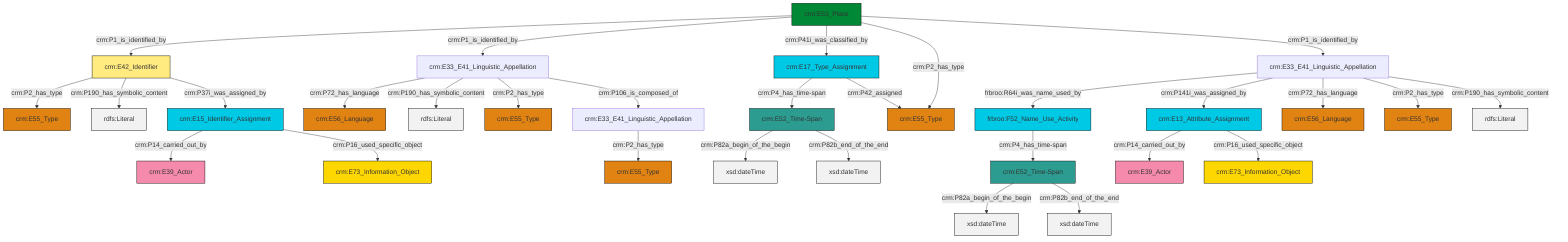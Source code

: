 graph TD
classDef Literal fill:#f2f2f2,stroke:#000000;
classDef CRM_Entity fill:#FFFFFF,stroke:#000000;
classDef Temporal_Entity fill:#00C9E6, stroke:#000000;
classDef Type fill:#E18312, stroke:#000000;
classDef Time-Span fill:#2C9C91, stroke:#000000;
classDef Appellation fill:#FFEB7F, stroke:#000000;
classDef Place fill:#008836, stroke:#000000;
classDef Persistent_Item fill:#B266B2, stroke:#000000;
classDef Conceptual_Object fill:#FFD700, stroke:#000000;
classDef Physical_Thing fill:#D2B48C, stroke:#000000;
classDef Actor fill:#f58aad, stroke:#000000;
classDef PC_Classes fill:#4ce600, stroke:#000000;
classDef Multi fill:#cccccc,stroke:#000000;

0["crm:E33_E41_Linguistic_Appellation"]:::Default -->|crm:P72_has_language| 1["crm:E56_Language"]:::Type
4["crm:E53_Place"]:::Place -->|crm:P1_is_identified_by| 5["crm:E42_Identifier"]:::Appellation
10["crm:E52_Time-Span"]:::Time-Span -->|crm:P82a_begin_of_the_begin| 11[xsd:dateTime]:::Literal
4["crm:E53_Place"]:::Place -->|crm:P1_is_identified_by| 0["crm:E33_E41_Linguistic_Appellation"]:::Default
5["crm:E42_Identifier"]:::Appellation -->|crm:P2_has_type| 12["crm:E55_Type"]:::Type
0["crm:E33_E41_Linguistic_Appellation"]:::Default -->|crm:P190_has_symbolic_content| 19[rdfs:Literal]:::Literal
4["crm:E53_Place"]:::Place -->|crm:P41i_was_classified_by| 20["crm:E17_Type_Assignment"]:::Temporal_Entity
14["crm:E15_Identifier_Assignment"]:::Temporal_Entity -->|crm:P14_carried_out_by| 6["crm:E39_Actor"]:::Actor
20["crm:E17_Type_Assignment"]:::Temporal_Entity -->|crm:P4_has_time-span| 16["crm:E52_Time-Span"]:::Time-Span
14["crm:E15_Identifier_Assignment"]:::Temporal_Entity -->|crm:P16_used_specific_object| 8["crm:E73_Information_Object"]:::Conceptual_Object
0["crm:E33_E41_Linguistic_Appellation"]:::Default -->|crm:P2_has_type| 21["crm:E55_Type"]:::Type
28["crm:E33_E41_Linguistic_Appellation"]:::Default -->|frbroo:R64i_was_name_used_by| 23["frbroo:F52_Name_Use_Activity"]:::Temporal_Entity
28["crm:E33_E41_Linguistic_Appellation"]:::Default -->|crm:P141i_was_assigned_by| 2["crm:E13_Attribute_Assignment"]:::Temporal_Entity
2["crm:E13_Attribute_Assignment"]:::Temporal_Entity -->|crm:P14_carried_out_by| 29["crm:E39_Actor"]:::Actor
16["crm:E52_Time-Span"]:::Time-Span -->|crm:P82a_begin_of_the_begin| 32[xsd:dateTime]:::Literal
2["crm:E13_Attribute_Assignment"]:::Temporal_Entity -->|crm:P16_used_specific_object| 38["crm:E73_Information_Object"]:::Conceptual_Object
28["crm:E33_E41_Linguistic_Appellation"]:::Default -->|crm:P72_has_language| 34["crm:E56_Language"]:::Type
4["crm:E53_Place"]:::Place -->|crm:P2_has_type| 26["crm:E55_Type"]:::Type
10["crm:E52_Time-Span"]:::Time-Span -->|crm:P82b_end_of_the_end| 44[xsd:dateTime]:::Literal
20["crm:E17_Type_Assignment"]:::Temporal_Entity -->|crm:P42_assigned| 26["crm:E55_Type"]:::Type
4["crm:E53_Place"]:::Place -->|crm:P1_is_identified_by| 28["crm:E33_E41_Linguistic_Appellation"]:::Default
16["crm:E52_Time-Span"]:::Time-Span -->|crm:P82b_end_of_the_end| 45[xsd:dateTime]:::Literal
28["crm:E33_E41_Linguistic_Appellation"]:::Default -->|crm:P2_has_type| 42["crm:E55_Type"]:::Type
5["crm:E42_Identifier"]:::Appellation -->|crm:P190_has_symbolic_content| 50[rdfs:Literal]:::Literal
23["frbroo:F52_Name_Use_Activity"]:::Temporal_Entity -->|crm:P4_has_time-span| 10["crm:E52_Time-Span"]:::Time-Span
28["crm:E33_E41_Linguistic_Appellation"]:::Default -->|crm:P190_has_symbolic_content| 51[rdfs:Literal]:::Literal
36["crm:E33_E41_Linguistic_Appellation"]:::Default -->|crm:P2_has_type| 48["crm:E55_Type"]:::Type
5["crm:E42_Identifier"]:::Appellation -->|crm:P37i_was_assigned_by| 14["crm:E15_Identifier_Assignment"]:::Temporal_Entity
0["crm:E33_E41_Linguistic_Appellation"]:::Default -->|crm:P106_is_composed_of| 36["crm:E33_E41_Linguistic_Appellation"]:::Default